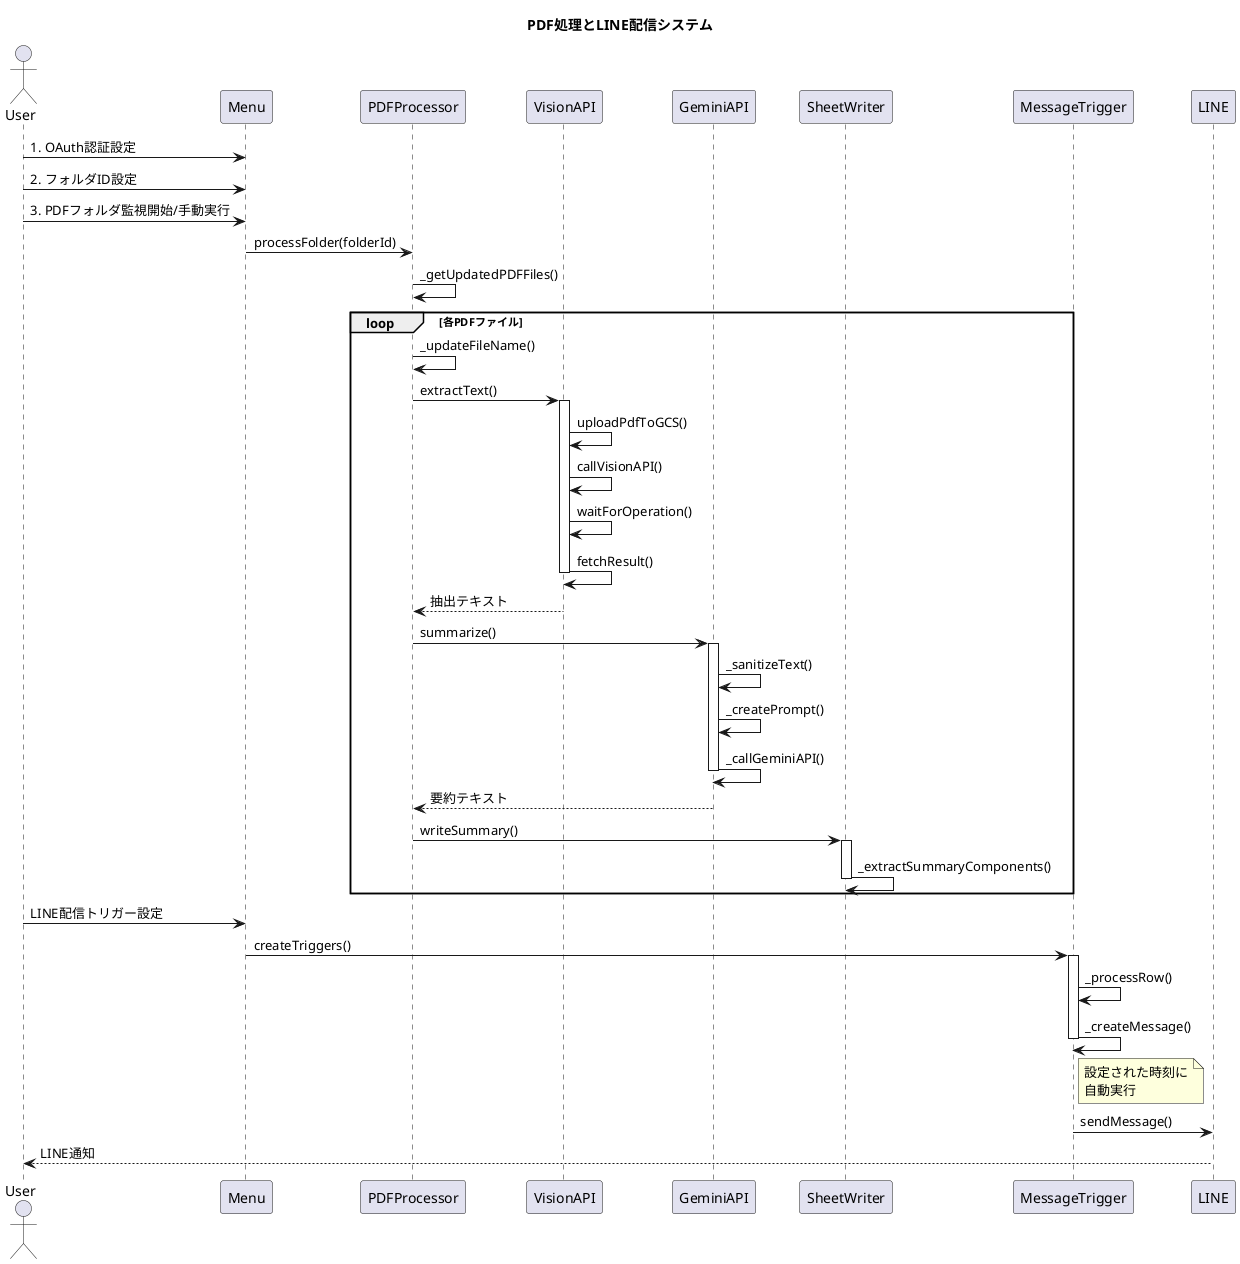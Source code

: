 @startuml
title PDF処理とLINE配信システム

actor User
participant Menu
participant PDFProcessor
participant VisionAPI
participant GeminiAPI
participant SheetWriter
participant MessageTrigger
participant LINE

' 初期設定フロー
User -> Menu: 1. OAuth認証設定
User -> Menu: 2. フォルダID設定
User -> Menu: 3. PDFフォルダ監視開始/手動実行

' PDF処理フロー
Menu -> PDFProcessor: processFolder(folderId)
PDFProcessor -> PDFProcessor: _getUpdatedPDFFiles()

loop 各PDFファイル
    PDFProcessor -> PDFProcessor: _updateFileName()
    PDFProcessor -> VisionAPI: extractText()
    activate VisionAPI
        VisionAPI -> VisionAPI: uploadPdfToGCS()
        VisionAPI -> VisionAPI: callVisionAPI()
        VisionAPI -> VisionAPI: waitForOperation()
        VisionAPI -> VisionAPI: fetchResult()
    deactivate VisionAPI
    VisionAPI --> PDFProcessor: 抽出テキスト

    PDFProcessor -> GeminiAPI: summarize()
    activate GeminiAPI
        GeminiAPI -> GeminiAPI: _sanitizeText()
        GeminiAPI -> GeminiAPI: _createPrompt()
        GeminiAPI -> GeminiAPI: _callGeminiAPI()
    deactivate GeminiAPI
    GeminiAPI --> PDFProcessor: 要約テキスト

    PDFProcessor -> SheetWriter: writeSummary()
    activate SheetWriter
        SheetWriter -> SheetWriter: _extractSummaryComponents()
    deactivate SheetWriter
end

' LINE配信フロー
User -> Menu: LINE配信トリガー設定
Menu -> MessageTrigger: createTriggers()
activate MessageTrigger
    MessageTrigger -> MessageTrigger: _processRow()
    MessageTrigger -> MessageTrigger: _createMessage()
deactivate MessageTrigger

note right of MessageTrigger
    設定された時刻に
    自動実行
end note

MessageTrigger -> LINE: sendMessage()
LINE --> User: LINE通知

@enduml